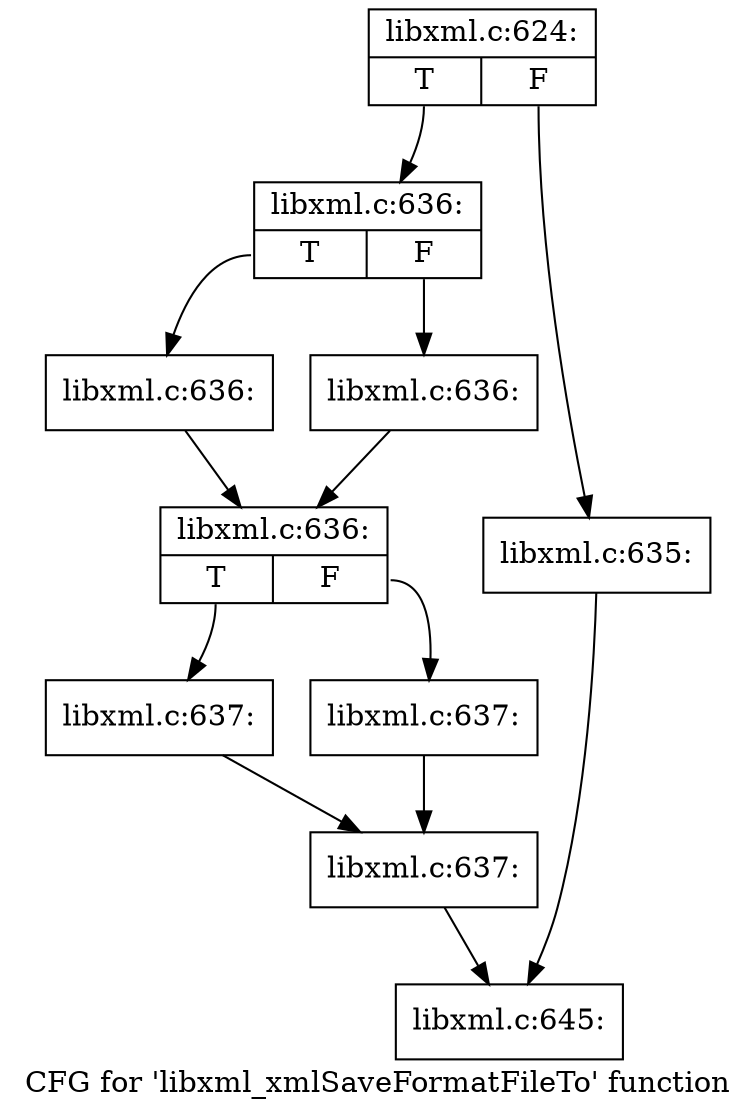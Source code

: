 digraph "CFG for 'libxml_xmlSaveFormatFileTo' function" {
	label="CFG for 'libxml_xmlSaveFormatFileTo' function";

	Node0x564de50 [shape=record,label="{libxml.c:624:|{<s0>T|<s1>F}}"];
	Node0x564de50:s0 -> Node0x5650350;
	Node0x564de50:s1 -> Node0x5650300;
	Node0x5650300 [shape=record,label="{libxml.c:635:}"];
	Node0x5650300 -> Node0x564aba0;
	Node0x5650350 [shape=record,label="{libxml.c:636:|{<s0>T|<s1>F}}"];
	Node0x5650350:s0 -> Node0x5650df0;
	Node0x5650350:s1 -> Node0x5650e40;
	Node0x5650df0 [shape=record,label="{libxml.c:636:}"];
	Node0x5650df0 -> Node0x5650e90;
	Node0x5650e40 [shape=record,label="{libxml.c:636:}"];
	Node0x5650e40 -> Node0x5650e90;
	Node0x5650e90 [shape=record,label="{libxml.c:636:|{<s0>T|<s1>F}}"];
	Node0x5650e90:s0 -> Node0x56514c0;
	Node0x5650e90:s1 -> Node0x5651510;
	Node0x56514c0 [shape=record,label="{libxml.c:637:}"];
	Node0x56514c0 -> Node0x5651560;
	Node0x5651510 [shape=record,label="{libxml.c:637:}"];
	Node0x5651510 -> Node0x5651560;
	Node0x5651560 [shape=record,label="{libxml.c:637:}"];
	Node0x5651560 -> Node0x564aba0;
	Node0x564aba0 [shape=record,label="{libxml.c:645:}"];
}
